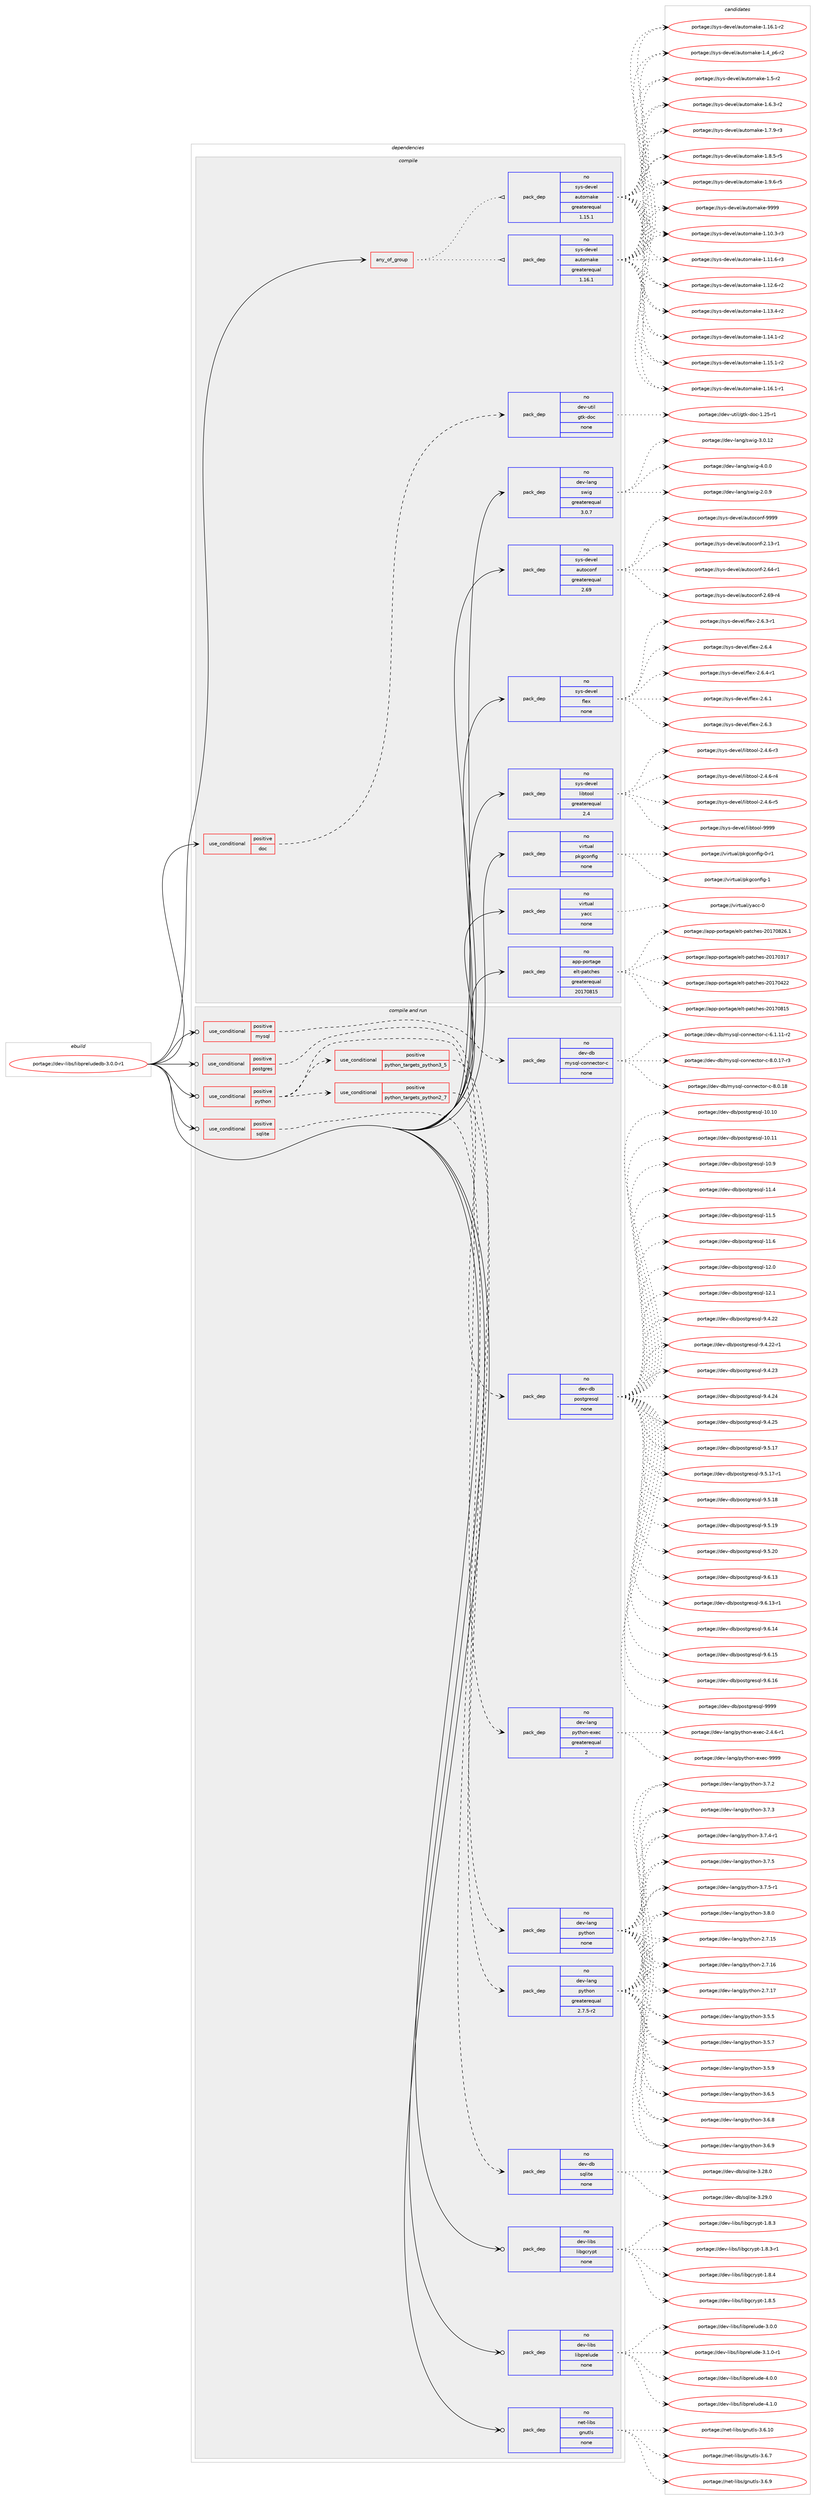 digraph prolog {

# *************
# Graph options
# *************

newrank=true;
concentrate=true;
compound=true;
graph [rankdir=LR,fontname=Helvetica,fontsize=10,ranksep=1.5];#, ranksep=2.5, nodesep=0.2];
edge  [arrowhead=vee];
node  [fontname=Helvetica,fontsize=10];

# **********
# The ebuild
# **********

subgraph cluster_leftcol {
color=gray;
rank=same;
label=<<i>ebuild</i>>;
id [label="portage://dev-libs/libpreludedb-3.0.0-r1", color=red, width=4, href="../dev-libs/libpreludedb-3.0.0-r1.svg"];
}

# ****************
# The dependencies
# ****************

subgraph cluster_midcol {
color=gray;
label=<<i>dependencies</i>>;
subgraph cluster_compile {
fillcolor="#eeeeee";
style=filled;
label=<<i>compile</i>>;
subgraph any2983 {
dependency101748 [label=<<TABLE BORDER="0" CELLBORDER="1" CELLSPACING="0" CELLPADDING="4"><TR><TD CELLPADDING="10">any_of_group</TD></TR></TABLE>>, shape=none, color=red];subgraph pack77437 {
dependency101749 [label=<<TABLE BORDER="0" CELLBORDER="1" CELLSPACING="0" CELLPADDING="4" WIDTH="220"><TR><TD ROWSPAN="6" CELLPADDING="30">pack_dep</TD></TR><TR><TD WIDTH="110">no</TD></TR><TR><TD>sys-devel</TD></TR><TR><TD>automake</TD></TR><TR><TD>greaterequal</TD></TR><TR><TD>1.16.1</TD></TR></TABLE>>, shape=none, color=blue];
}
dependency101748:e -> dependency101749:w [weight=20,style="dotted",arrowhead="oinv"];
subgraph pack77438 {
dependency101750 [label=<<TABLE BORDER="0" CELLBORDER="1" CELLSPACING="0" CELLPADDING="4" WIDTH="220"><TR><TD ROWSPAN="6" CELLPADDING="30">pack_dep</TD></TR><TR><TD WIDTH="110">no</TD></TR><TR><TD>sys-devel</TD></TR><TR><TD>automake</TD></TR><TR><TD>greaterequal</TD></TR><TR><TD>1.15.1</TD></TR></TABLE>>, shape=none, color=blue];
}
dependency101748:e -> dependency101750:w [weight=20,style="dotted",arrowhead="oinv"];
}
id:e -> dependency101748:w [weight=20,style="solid",arrowhead="vee"];
subgraph cond21271 {
dependency101751 [label=<<TABLE BORDER="0" CELLBORDER="1" CELLSPACING="0" CELLPADDING="4"><TR><TD ROWSPAN="3" CELLPADDING="10">use_conditional</TD></TR><TR><TD>positive</TD></TR><TR><TD>doc</TD></TR></TABLE>>, shape=none, color=red];
subgraph pack77439 {
dependency101752 [label=<<TABLE BORDER="0" CELLBORDER="1" CELLSPACING="0" CELLPADDING="4" WIDTH="220"><TR><TD ROWSPAN="6" CELLPADDING="30">pack_dep</TD></TR><TR><TD WIDTH="110">no</TD></TR><TR><TD>dev-util</TD></TR><TR><TD>gtk-doc</TD></TR><TR><TD>none</TD></TR><TR><TD></TD></TR></TABLE>>, shape=none, color=blue];
}
dependency101751:e -> dependency101752:w [weight=20,style="dashed",arrowhead="vee"];
}
id:e -> dependency101751:w [weight=20,style="solid",arrowhead="vee"];
subgraph pack77440 {
dependency101753 [label=<<TABLE BORDER="0" CELLBORDER="1" CELLSPACING="0" CELLPADDING="4" WIDTH="220"><TR><TD ROWSPAN="6" CELLPADDING="30">pack_dep</TD></TR><TR><TD WIDTH="110">no</TD></TR><TR><TD>app-portage</TD></TR><TR><TD>elt-patches</TD></TR><TR><TD>greaterequal</TD></TR><TR><TD>20170815</TD></TR></TABLE>>, shape=none, color=blue];
}
id:e -> dependency101753:w [weight=20,style="solid",arrowhead="vee"];
subgraph pack77441 {
dependency101754 [label=<<TABLE BORDER="0" CELLBORDER="1" CELLSPACING="0" CELLPADDING="4" WIDTH="220"><TR><TD ROWSPAN="6" CELLPADDING="30">pack_dep</TD></TR><TR><TD WIDTH="110">no</TD></TR><TR><TD>dev-lang</TD></TR><TR><TD>swig</TD></TR><TR><TD>greaterequal</TD></TR><TR><TD>3.0.7</TD></TR></TABLE>>, shape=none, color=blue];
}
id:e -> dependency101754:w [weight=20,style="solid",arrowhead="vee"];
subgraph pack77442 {
dependency101755 [label=<<TABLE BORDER="0" CELLBORDER="1" CELLSPACING="0" CELLPADDING="4" WIDTH="220"><TR><TD ROWSPAN="6" CELLPADDING="30">pack_dep</TD></TR><TR><TD WIDTH="110">no</TD></TR><TR><TD>sys-devel</TD></TR><TR><TD>autoconf</TD></TR><TR><TD>greaterequal</TD></TR><TR><TD>2.69</TD></TR></TABLE>>, shape=none, color=blue];
}
id:e -> dependency101755:w [weight=20,style="solid",arrowhead="vee"];
subgraph pack77443 {
dependency101756 [label=<<TABLE BORDER="0" CELLBORDER="1" CELLSPACING="0" CELLPADDING="4" WIDTH="220"><TR><TD ROWSPAN="6" CELLPADDING="30">pack_dep</TD></TR><TR><TD WIDTH="110">no</TD></TR><TR><TD>sys-devel</TD></TR><TR><TD>flex</TD></TR><TR><TD>none</TD></TR><TR><TD></TD></TR></TABLE>>, shape=none, color=blue];
}
id:e -> dependency101756:w [weight=20,style="solid",arrowhead="vee"];
subgraph pack77444 {
dependency101757 [label=<<TABLE BORDER="0" CELLBORDER="1" CELLSPACING="0" CELLPADDING="4" WIDTH="220"><TR><TD ROWSPAN="6" CELLPADDING="30">pack_dep</TD></TR><TR><TD WIDTH="110">no</TD></TR><TR><TD>sys-devel</TD></TR><TR><TD>libtool</TD></TR><TR><TD>greaterequal</TD></TR><TR><TD>2.4</TD></TR></TABLE>>, shape=none, color=blue];
}
id:e -> dependency101757:w [weight=20,style="solid",arrowhead="vee"];
subgraph pack77445 {
dependency101758 [label=<<TABLE BORDER="0" CELLBORDER="1" CELLSPACING="0" CELLPADDING="4" WIDTH="220"><TR><TD ROWSPAN="6" CELLPADDING="30">pack_dep</TD></TR><TR><TD WIDTH="110">no</TD></TR><TR><TD>virtual</TD></TR><TR><TD>pkgconfig</TD></TR><TR><TD>none</TD></TR><TR><TD></TD></TR></TABLE>>, shape=none, color=blue];
}
id:e -> dependency101758:w [weight=20,style="solid",arrowhead="vee"];
subgraph pack77446 {
dependency101759 [label=<<TABLE BORDER="0" CELLBORDER="1" CELLSPACING="0" CELLPADDING="4" WIDTH="220"><TR><TD ROWSPAN="6" CELLPADDING="30">pack_dep</TD></TR><TR><TD WIDTH="110">no</TD></TR><TR><TD>virtual</TD></TR><TR><TD>yacc</TD></TR><TR><TD>none</TD></TR><TR><TD></TD></TR></TABLE>>, shape=none, color=blue];
}
id:e -> dependency101759:w [weight=20,style="solid",arrowhead="vee"];
}
subgraph cluster_compileandrun {
fillcolor="#eeeeee";
style=filled;
label=<<i>compile and run</i>>;
subgraph cond21272 {
dependency101760 [label=<<TABLE BORDER="0" CELLBORDER="1" CELLSPACING="0" CELLPADDING="4"><TR><TD ROWSPAN="3" CELLPADDING="10">use_conditional</TD></TR><TR><TD>positive</TD></TR><TR><TD>mysql</TD></TR></TABLE>>, shape=none, color=red];
subgraph pack77447 {
dependency101761 [label=<<TABLE BORDER="0" CELLBORDER="1" CELLSPACING="0" CELLPADDING="4" WIDTH="220"><TR><TD ROWSPAN="6" CELLPADDING="30">pack_dep</TD></TR><TR><TD WIDTH="110">no</TD></TR><TR><TD>dev-db</TD></TR><TR><TD>mysql-connector-c</TD></TR><TR><TD>none</TD></TR><TR><TD></TD></TR></TABLE>>, shape=none, color=blue];
}
dependency101760:e -> dependency101761:w [weight=20,style="dashed",arrowhead="vee"];
}
id:e -> dependency101760:w [weight=20,style="solid",arrowhead="odotvee"];
subgraph cond21273 {
dependency101762 [label=<<TABLE BORDER="0" CELLBORDER="1" CELLSPACING="0" CELLPADDING="4"><TR><TD ROWSPAN="3" CELLPADDING="10">use_conditional</TD></TR><TR><TD>positive</TD></TR><TR><TD>postgres</TD></TR></TABLE>>, shape=none, color=red];
subgraph pack77448 {
dependency101763 [label=<<TABLE BORDER="0" CELLBORDER="1" CELLSPACING="0" CELLPADDING="4" WIDTH="220"><TR><TD ROWSPAN="6" CELLPADDING="30">pack_dep</TD></TR><TR><TD WIDTH="110">no</TD></TR><TR><TD>dev-db</TD></TR><TR><TD>postgresql</TD></TR><TR><TD>none</TD></TR><TR><TD></TD></TR></TABLE>>, shape=none, color=blue];
}
dependency101762:e -> dependency101763:w [weight=20,style="dashed",arrowhead="vee"];
}
id:e -> dependency101762:w [weight=20,style="solid",arrowhead="odotvee"];
subgraph cond21274 {
dependency101764 [label=<<TABLE BORDER="0" CELLBORDER="1" CELLSPACING="0" CELLPADDING="4"><TR><TD ROWSPAN="3" CELLPADDING="10">use_conditional</TD></TR><TR><TD>positive</TD></TR><TR><TD>python</TD></TR></TABLE>>, shape=none, color=red];
subgraph cond21275 {
dependency101765 [label=<<TABLE BORDER="0" CELLBORDER="1" CELLSPACING="0" CELLPADDING="4"><TR><TD ROWSPAN="3" CELLPADDING="10">use_conditional</TD></TR><TR><TD>positive</TD></TR><TR><TD>python_targets_python2_7</TD></TR></TABLE>>, shape=none, color=red];
subgraph pack77449 {
dependency101766 [label=<<TABLE BORDER="0" CELLBORDER="1" CELLSPACING="0" CELLPADDING="4" WIDTH="220"><TR><TD ROWSPAN="6" CELLPADDING="30">pack_dep</TD></TR><TR><TD WIDTH="110">no</TD></TR><TR><TD>dev-lang</TD></TR><TR><TD>python</TD></TR><TR><TD>greaterequal</TD></TR><TR><TD>2.7.5-r2</TD></TR></TABLE>>, shape=none, color=blue];
}
dependency101765:e -> dependency101766:w [weight=20,style="dashed",arrowhead="vee"];
}
dependency101764:e -> dependency101765:w [weight=20,style="dashed",arrowhead="vee"];
subgraph cond21276 {
dependency101767 [label=<<TABLE BORDER="0" CELLBORDER="1" CELLSPACING="0" CELLPADDING="4"><TR><TD ROWSPAN="3" CELLPADDING="10">use_conditional</TD></TR><TR><TD>positive</TD></TR><TR><TD>python_targets_python3_5</TD></TR></TABLE>>, shape=none, color=red];
subgraph pack77450 {
dependency101768 [label=<<TABLE BORDER="0" CELLBORDER="1" CELLSPACING="0" CELLPADDING="4" WIDTH="220"><TR><TD ROWSPAN="6" CELLPADDING="30">pack_dep</TD></TR><TR><TD WIDTH="110">no</TD></TR><TR><TD>dev-lang</TD></TR><TR><TD>python</TD></TR><TR><TD>none</TD></TR><TR><TD></TD></TR></TABLE>>, shape=none, color=blue];
}
dependency101767:e -> dependency101768:w [weight=20,style="dashed",arrowhead="vee"];
}
dependency101764:e -> dependency101767:w [weight=20,style="dashed",arrowhead="vee"];
subgraph pack77451 {
dependency101769 [label=<<TABLE BORDER="0" CELLBORDER="1" CELLSPACING="0" CELLPADDING="4" WIDTH="220"><TR><TD ROWSPAN="6" CELLPADDING="30">pack_dep</TD></TR><TR><TD WIDTH="110">no</TD></TR><TR><TD>dev-lang</TD></TR><TR><TD>python-exec</TD></TR><TR><TD>greaterequal</TD></TR><TR><TD>2</TD></TR></TABLE>>, shape=none, color=blue];
}
dependency101764:e -> dependency101769:w [weight=20,style="dashed",arrowhead="vee"];
}
id:e -> dependency101764:w [weight=20,style="solid",arrowhead="odotvee"];
subgraph cond21277 {
dependency101770 [label=<<TABLE BORDER="0" CELLBORDER="1" CELLSPACING="0" CELLPADDING="4"><TR><TD ROWSPAN="3" CELLPADDING="10">use_conditional</TD></TR><TR><TD>positive</TD></TR><TR><TD>sqlite</TD></TR></TABLE>>, shape=none, color=red];
subgraph pack77452 {
dependency101771 [label=<<TABLE BORDER="0" CELLBORDER="1" CELLSPACING="0" CELLPADDING="4" WIDTH="220"><TR><TD ROWSPAN="6" CELLPADDING="30">pack_dep</TD></TR><TR><TD WIDTH="110">no</TD></TR><TR><TD>dev-db</TD></TR><TR><TD>sqlite</TD></TR><TR><TD>none</TD></TR><TR><TD></TD></TR></TABLE>>, shape=none, color=blue];
}
dependency101770:e -> dependency101771:w [weight=20,style="dashed",arrowhead="vee"];
}
id:e -> dependency101770:w [weight=20,style="solid",arrowhead="odotvee"];
subgraph pack77453 {
dependency101772 [label=<<TABLE BORDER="0" CELLBORDER="1" CELLSPACING="0" CELLPADDING="4" WIDTH="220"><TR><TD ROWSPAN="6" CELLPADDING="30">pack_dep</TD></TR><TR><TD WIDTH="110">no</TD></TR><TR><TD>dev-libs</TD></TR><TR><TD>libgcrypt</TD></TR><TR><TD>none</TD></TR><TR><TD></TD></TR></TABLE>>, shape=none, color=blue];
}
id:e -> dependency101772:w [weight=20,style="solid",arrowhead="odotvee"];
subgraph pack77454 {
dependency101773 [label=<<TABLE BORDER="0" CELLBORDER="1" CELLSPACING="0" CELLPADDING="4" WIDTH="220"><TR><TD ROWSPAN="6" CELLPADDING="30">pack_dep</TD></TR><TR><TD WIDTH="110">no</TD></TR><TR><TD>dev-libs</TD></TR><TR><TD>libprelude</TD></TR><TR><TD>none</TD></TR><TR><TD></TD></TR></TABLE>>, shape=none, color=blue];
}
id:e -> dependency101773:w [weight=20,style="solid",arrowhead="odotvee"];
subgraph pack77455 {
dependency101774 [label=<<TABLE BORDER="0" CELLBORDER="1" CELLSPACING="0" CELLPADDING="4" WIDTH="220"><TR><TD ROWSPAN="6" CELLPADDING="30">pack_dep</TD></TR><TR><TD WIDTH="110">no</TD></TR><TR><TD>net-libs</TD></TR><TR><TD>gnutls</TD></TR><TR><TD>none</TD></TR><TR><TD></TD></TR></TABLE>>, shape=none, color=blue];
}
id:e -> dependency101774:w [weight=20,style="solid",arrowhead="odotvee"];
}
subgraph cluster_run {
fillcolor="#eeeeee";
style=filled;
label=<<i>run</i>>;
}
}

# **************
# The candidates
# **************

subgraph cluster_choices {
rank=same;
color=gray;
label=<<i>candidates</i>>;

subgraph choice77437 {
color=black;
nodesep=1;
choiceportage11512111545100101118101108479711711611110997107101454946494846514511451 [label="portage://sys-devel/automake-1.10.3-r3", color=red, width=4,href="../sys-devel/automake-1.10.3-r3.svg"];
choiceportage11512111545100101118101108479711711611110997107101454946494946544511451 [label="portage://sys-devel/automake-1.11.6-r3", color=red, width=4,href="../sys-devel/automake-1.11.6-r3.svg"];
choiceportage11512111545100101118101108479711711611110997107101454946495046544511450 [label="portage://sys-devel/automake-1.12.6-r2", color=red, width=4,href="../sys-devel/automake-1.12.6-r2.svg"];
choiceportage11512111545100101118101108479711711611110997107101454946495146524511450 [label="portage://sys-devel/automake-1.13.4-r2", color=red, width=4,href="../sys-devel/automake-1.13.4-r2.svg"];
choiceportage11512111545100101118101108479711711611110997107101454946495246494511450 [label="portage://sys-devel/automake-1.14.1-r2", color=red, width=4,href="../sys-devel/automake-1.14.1-r2.svg"];
choiceportage11512111545100101118101108479711711611110997107101454946495346494511450 [label="portage://sys-devel/automake-1.15.1-r2", color=red, width=4,href="../sys-devel/automake-1.15.1-r2.svg"];
choiceportage11512111545100101118101108479711711611110997107101454946495446494511449 [label="portage://sys-devel/automake-1.16.1-r1", color=red, width=4,href="../sys-devel/automake-1.16.1-r1.svg"];
choiceportage11512111545100101118101108479711711611110997107101454946495446494511450 [label="portage://sys-devel/automake-1.16.1-r2", color=red, width=4,href="../sys-devel/automake-1.16.1-r2.svg"];
choiceportage115121115451001011181011084797117116111109971071014549465295112544511450 [label="portage://sys-devel/automake-1.4_p6-r2", color=red, width=4,href="../sys-devel/automake-1.4_p6-r2.svg"];
choiceportage11512111545100101118101108479711711611110997107101454946534511450 [label="portage://sys-devel/automake-1.5-r2", color=red, width=4,href="../sys-devel/automake-1.5-r2.svg"];
choiceportage115121115451001011181011084797117116111109971071014549465446514511450 [label="portage://sys-devel/automake-1.6.3-r2", color=red, width=4,href="../sys-devel/automake-1.6.3-r2.svg"];
choiceportage115121115451001011181011084797117116111109971071014549465546574511451 [label="portage://sys-devel/automake-1.7.9-r3", color=red, width=4,href="../sys-devel/automake-1.7.9-r3.svg"];
choiceportage115121115451001011181011084797117116111109971071014549465646534511453 [label="portage://sys-devel/automake-1.8.5-r5", color=red, width=4,href="../sys-devel/automake-1.8.5-r5.svg"];
choiceportage115121115451001011181011084797117116111109971071014549465746544511453 [label="portage://sys-devel/automake-1.9.6-r5", color=red, width=4,href="../sys-devel/automake-1.9.6-r5.svg"];
choiceportage115121115451001011181011084797117116111109971071014557575757 [label="portage://sys-devel/automake-9999", color=red, width=4,href="../sys-devel/automake-9999.svg"];
dependency101749:e -> choiceportage11512111545100101118101108479711711611110997107101454946494846514511451:w [style=dotted,weight="100"];
dependency101749:e -> choiceportage11512111545100101118101108479711711611110997107101454946494946544511451:w [style=dotted,weight="100"];
dependency101749:e -> choiceportage11512111545100101118101108479711711611110997107101454946495046544511450:w [style=dotted,weight="100"];
dependency101749:e -> choiceportage11512111545100101118101108479711711611110997107101454946495146524511450:w [style=dotted,weight="100"];
dependency101749:e -> choiceportage11512111545100101118101108479711711611110997107101454946495246494511450:w [style=dotted,weight="100"];
dependency101749:e -> choiceportage11512111545100101118101108479711711611110997107101454946495346494511450:w [style=dotted,weight="100"];
dependency101749:e -> choiceportage11512111545100101118101108479711711611110997107101454946495446494511449:w [style=dotted,weight="100"];
dependency101749:e -> choiceportage11512111545100101118101108479711711611110997107101454946495446494511450:w [style=dotted,weight="100"];
dependency101749:e -> choiceportage115121115451001011181011084797117116111109971071014549465295112544511450:w [style=dotted,weight="100"];
dependency101749:e -> choiceportage11512111545100101118101108479711711611110997107101454946534511450:w [style=dotted,weight="100"];
dependency101749:e -> choiceportage115121115451001011181011084797117116111109971071014549465446514511450:w [style=dotted,weight="100"];
dependency101749:e -> choiceportage115121115451001011181011084797117116111109971071014549465546574511451:w [style=dotted,weight="100"];
dependency101749:e -> choiceportage115121115451001011181011084797117116111109971071014549465646534511453:w [style=dotted,weight="100"];
dependency101749:e -> choiceportage115121115451001011181011084797117116111109971071014549465746544511453:w [style=dotted,weight="100"];
dependency101749:e -> choiceportage115121115451001011181011084797117116111109971071014557575757:w [style=dotted,weight="100"];
}
subgraph choice77438 {
color=black;
nodesep=1;
choiceportage11512111545100101118101108479711711611110997107101454946494846514511451 [label="portage://sys-devel/automake-1.10.3-r3", color=red, width=4,href="../sys-devel/automake-1.10.3-r3.svg"];
choiceportage11512111545100101118101108479711711611110997107101454946494946544511451 [label="portage://sys-devel/automake-1.11.6-r3", color=red, width=4,href="../sys-devel/automake-1.11.6-r3.svg"];
choiceportage11512111545100101118101108479711711611110997107101454946495046544511450 [label="portage://sys-devel/automake-1.12.6-r2", color=red, width=4,href="../sys-devel/automake-1.12.6-r2.svg"];
choiceportage11512111545100101118101108479711711611110997107101454946495146524511450 [label="portage://sys-devel/automake-1.13.4-r2", color=red, width=4,href="../sys-devel/automake-1.13.4-r2.svg"];
choiceportage11512111545100101118101108479711711611110997107101454946495246494511450 [label="portage://sys-devel/automake-1.14.1-r2", color=red, width=4,href="../sys-devel/automake-1.14.1-r2.svg"];
choiceportage11512111545100101118101108479711711611110997107101454946495346494511450 [label="portage://sys-devel/automake-1.15.1-r2", color=red, width=4,href="../sys-devel/automake-1.15.1-r2.svg"];
choiceportage11512111545100101118101108479711711611110997107101454946495446494511449 [label="portage://sys-devel/automake-1.16.1-r1", color=red, width=4,href="../sys-devel/automake-1.16.1-r1.svg"];
choiceportage11512111545100101118101108479711711611110997107101454946495446494511450 [label="portage://sys-devel/automake-1.16.1-r2", color=red, width=4,href="../sys-devel/automake-1.16.1-r2.svg"];
choiceportage115121115451001011181011084797117116111109971071014549465295112544511450 [label="portage://sys-devel/automake-1.4_p6-r2", color=red, width=4,href="../sys-devel/automake-1.4_p6-r2.svg"];
choiceportage11512111545100101118101108479711711611110997107101454946534511450 [label="portage://sys-devel/automake-1.5-r2", color=red, width=4,href="../sys-devel/automake-1.5-r2.svg"];
choiceportage115121115451001011181011084797117116111109971071014549465446514511450 [label="portage://sys-devel/automake-1.6.3-r2", color=red, width=4,href="../sys-devel/automake-1.6.3-r2.svg"];
choiceportage115121115451001011181011084797117116111109971071014549465546574511451 [label="portage://sys-devel/automake-1.7.9-r3", color=red, width=4,href="../sys-devel/automake-1.7.9-r3.svg"];
choiceportage115121115451001011181011084797117116111109971071014549465646534511453 [label="portage://sys-devel/automake-1.8.5-r5", color=red, width=4,href="../sys-devel/automake-1.8.5-r5.svg"];
choiceportage115121115451001011181011084797117116111109971071014549465746544511453 [label="portage://sys-devel/automake-1.9.6-r5", color=red, width=4,href="../sys-devel/automake-1.9.6-r5.svg"];
choiceportage115121115451001011181011084797117116111109971071014557575757 [label="portage://sys-devel/automake-9999", color=red, width=4,href="../sys-devel/automake-9999.svg"];
dependency101750:e -> choiceportage11512111545100101118101108479711711611110997107101454946494846514511451:w [style=dotted,weight="100"];
dependency101750:e -> choiceportage11512111545100101118101108479711711611110997107101454946494946544511451:w [style=dotted,weight="100"];
dependency101750:e -> choiceportage11512111545100101118101108479711711611110997107101454946495046544511450:w [style=dotted,weight="100"];
dependency101750:e -> choiceportage11512111545100101118101108479711711611110997107101454946495146524511450:w [style=dotted,weight="100"];
dependency101750:e -> choiceportage11512111545100101118101108479711711611110997107101454946495246494511450:w [style=dotted,weight="100"];
dependency101750:e -> choiceportage11512111545100101118101108479711711611110997107101454946495346494511450:w [style=dotted,weight="100"];
dependency101750:e -> choiceportage11512111545100101118101108479711711611110997107101454946495446494511449:w [style=dotted,weight="100"];
dependency101750:e -> choiceportage11512111545100101118101108479711711611110997107101454946495446494511450:w [style=dotted,weight="100"];
dependency101750:e -> choiceportage115121115451001011181011084797117116111109971071014549465295112544511450:w [style=dotted,weight="100"];
dependency101750:e -> choiceportage11512111545100101118101108479711711611110997107101454946534511450:w [style=dotted,weight="100"];
dependency101750:e -> choiceportage115121115451001011181011084797117116111109971071014549465446514511450:w [style=dotted,weight="100"];
dependency101750:e -> choiceportage115121115451001011181011084797117116111109971071014549465546574511451:w [style=dotted,weight="100"];
dependency101750:e -> choiceportage115121115451001011181011084797117116111109971071014549465646534511453:w [style=dotted,weight="100"];
dependency101750:e -> choiceportage115121115451001011181011084797117116111109971071014549465746544511453:w [style=dotted,weight="100"];
dependency101750:e -> choiceportage115121115451001011181011084797117116111109971071014557575757:w [style=dotted,weight="100"];
}
subgraph choice77439 {
color=black;
nodesep=1;
choiceportage1001011184511711610510847103116107451001119945494650534511449 [label="portage://dev-util/gtk-doc-1.25-r1", color=red, width=4,href="../dev-util/gtk-doc-1.25-r1.svg"];
dependency101752:e -> choiceportage1001011184511711610510847103116107451001119945494650534511449:w [style=dotted,weight="100"];
}
subgraph choice77440 {
color=black;
nodesep=1;
choiceportage97112112451121111141169710310147101108116451129711699104101115455048495548514955 [label="portage://app-portage/elt-patches-20170317", color=red, width=4,href="../app-portage/elt-patches-20170317.svg"];
choiceportage97112112451121111141169710310147101108116451129711699104101115455048495548525050 [label="portage://app-portage/elt-patches-20170422", color=red, width=4,href="../app-portage/elt-patches-20170422.svg"];
choiceportage97112112451121111141169710310147101108116451129711699104101115455048495548564953 [label="portage://app-portage/elt-patches-20170815", color=red, width=4,href="../app-portage/elt-patches-20170815.svg"];
choiceportage971121124511211111411697103101471011081164511297116991041011154550484955485650544649 [label="portage://app-portage/elt-patches-20170826.1", color=red, width=4,href="../app-portage/elt-patches-20170826.1.svg"];
dependency101753:e -> choiceportage97112112451121111141169710310147101108116451129711699104101115455048495548514955:w [style=dotted,weight="100"];
dependency101753:e -> choiceportage97112112451121111141169710310147101108116451129711699104101115455048495548525050:w [style=dotted,weight="100"];
dependency101753:e -> choiceportage97112112451121111141169710310147101108116451129711699104101115455048495548564953:w [style=dotted,weight="100"];
dependency101753:e -> choiceportage971121124511211111411697103101471011081164511297116991041011154550484955485650544649:w [style=dotted,weight="100"];
}
subgraph choice77441 {
color=black;
nodesep=1;
choiceportage100101118451089711010347115119105103455046484657 [label="portage://dev-lang/swig-2.0.9", color=red, width=4,href="../dev-lang/swig-2.0.9.svg"];
choiceportage10010111845108971101034711511910510345514648464950 [label="portage://dev-lang/swig-3.0.12", color=red, width=4,href="../dev-lang/swig-3.0.12.svg"];
choiceportage100101118451089711010347115119105103455246484648 [label="portage://dev-lang/swig-4.0.0", color=red, width=4,href="../dev-lang/swig-4.0.0.svg"];
dependency101754:e -> choiceportage100101118451089711010347115119105103455046484657:w [style=dotted,weight="100"];
dependency101754:e -> choiceportage10010111845108971101034711511910510345514648464950:w [style=dotted,weight="100"];
dependency101754:e -> choiceportage100101118451089711010347115119105103455246484648:w [style=dotted,weight="100"];
}
subgraph choice77442 {
color=black;
nodesep=1;
choiceportage1151211154510010111810110847971171161119911111010245504649514511449 [label="portage://sys-devel/autoconf-2.13-r1", color=red, width=4,href="../sys-devel/autoconf-2.13-r1.svg"];
choiceportage1151211154510010111810110847971171161119911111010245504654524511449 [label="portage://sys-devel/autoconf-2.64-r1", color=red, width=4,href="../sys-devel/autoconf-2.64-r1.svg"];
choiceportage1151211154510010111810110847971171161119911111010245504654574511452 [label="portage://sys-devel/autoconf-2.69-r4", color=red, width=4,href="../sys-devel/autoconf-2.69-r4.svg"];
choiceportage115121115451001011181011084797117116111991111101024557575757 [label="portage://sys-devel/autoconf-9999", color=red, width=4,href="../sys-devel/autoconf-9999.svg"];
dependency101755:e -> choiceportage1151211154510010111810110847971171161119911111010245504649514511449:w [style=dotted,weight="100"];
dependency101755:e -> choiceportage1151211154510010111810110847971171161119911111010245504654524511449:w [style=dotted,weight="100"];
dependency101755:e -> choiceportage1151211154510010111810110847971171161119911111010245504654574511452:w [style=dotted,weight="100"];
dependency101755:e -> choiceportage115121115451001011181011084797117116111991111101024557575757:w [style=dotted,weight="100"];
}
subgraph choice77443 {
color=black;
nodesep=1;
choiceportage1151211154510010111810110847102108101120455046544649 [label="portage://sys-devel/flex-2.6.1", color=red, width=4,href="../sys-devel/flex-2.6.1.svg"];
choiceportage1151211154510010111810110847102108101120455046544651 [label="portage://sys-devel/flex-2.6.3", color=red, width=4,href="../sys-devel/flex-2.6.3.svg"];
choiceportage11512111545100101118101108471021081011204550465446514511449 [label="portage://sys-devel/flex-2.6.3-r1", color=red, width=4,href="../sys-devel/flex-2.6.3-r1.svg"];
choiceportage1151211154510010111810110847102108101120455046544652 [label="portage://sys-devel/flex-2.6.4", color=red, width=4,href="../sys-devel/flex-2.6.4.svg"];
choiceportage11512111545100101118101108471021081011204550465446524511449 [label="portage://sys-devel/flex-2.6.4-r1", color=red, width=4,href="../sys-devel/flex-2.6.4-r1.svg"];
dependency101756:e -> choiceportage1151211154510010111810110847102108101120455046544649:w [style=dotted,weight="100"];
dependency101756:e -> choiceportage1151211154510010111810110847102108101120455046544651:w [style=dotted,weight="100"];
dependency101756:e -> choiceportage11512111545100101118101108471021081011204550465446514511449:w [style=dotted,weight="100"];
dependency101756:e -> choiceportage1151211154510010111810110847102108101120455046544652:w [style=dotted,weight="100"];
dependency101756:e -> choiceportage11512111545100101118101108471021081011204550465446524511449:w [style=dotted,weight="100"];
}
subgraph choice77444 {
color=black;
nodesep=1;
choiceportage1151211154510010111810110847108105981161111111084550465246544511451 [label="portage://sys-devel/libtool-2.4.6-r3", color=red, width=4,href="../sys-devel/libtool-2.4.6-r3.svg"];
choiceportage1151211154510010111810110847108105981161111111084550465246544511452 [label="portage://sys-devel/libtool-2.4.6-r4", color=red, width=4,href="../sys-devel/libtool-2.4.6-r4.svg"];
choiceportage1151211154510010111810110847108105981161111111084550465246544511453 [label="portage://sys-devel/libtool-2.4.6-r5", color=red, width=4,href="../sys-devel/libtool-2.4.6-r5.svg"];
choiceportage1151211154510010111810110847108105981161111111084557575757 [label="portage://sys-devel/libtool-9999", color=red, width=4,href="../sys-devel/libtool-9999.svg"];
dependency101757:e -> choiceportage1151211154510010111810110847108105981161111111084550465246544511451:w [style=dotted,weight="100"];
dependency101757:e -> choiceportage1151211154510010111810110847108105981161111111084550465246544511452:w [style=dotted,weight="100"];
dependency101757:e -> choiceportage1151211154510010111810110847108105981161111111084550465246544511453:w [style=dotted,weight="100"];
dependency101757:e -> choiceportage1151211154510010111810110847108105981161111111084557575757:w [style=dotted,weight="100"];
}
subgraph choice77445 {
color=black;
nodesep=1;
choiceportage11810511411611797108471121071039911111010210510345484511449 [label="portage://virtual/pkgconfig-0-r1", color=red, width=4,href="../virtual/pkgconfig-0-r1.svg"];
choiceportage1181051141161179710847112107103991111101021051034549 [label="portage://virtual/pkgconfig-1", color=red, width=4,href="../virtual/pkgconfig-1.svg"];
dependency101758:e -> choiceportage11810511411611797108471121071039911111010210510345484511449:w [style=dotted,weight="100"];
dependency101758:e -> choiceportage1181051141161179710847112107103991111101021051034549:w [style=dotted,weight="100"];
}
subgraph choice77446 {
color=black;
nodesep=1;
choiceportage11810511411611797108471219799994548 [label="portage://virtual/yacc-0", color=red, width=4,href="../virtual/yacc-0.svg"];
dependency101759:e -> choiceportage11810511411611797108471219799994548:w [style=dotted,weight="100"];
}
subgraph choice77447 {
color=black;
nodesep=1;
choiceportage1001011184510098471091211151131084599111110110101991161111144599455446494649494511450 [label="portage://dev-db/mysql-connector-c-6.1.11-r2", color=red, width=4,href="../dev-db/mysql-connector-c-6.1.11-r2.svg"];
choiceportage1001011184510098471091211151131084599111110110101991161111144599455646484649554511451 [label="portage://dev-db/mysql-connector-c-8.0.17-r3", color=red, width=4,href="../dev-db/mysql-connector-c-8.0.17-r3.svg"];
choiceportage100101118451009847109121115113108459911111011010199116111114459945564648464956 [label="portage://dev-db/mysql-connector-c-8.0.18", color=red, width=4,href="../dev-db/mysql-connector-c-8.0.18.svg"];
dependency101761:e -> choiceportage1001011184510098471091211151131084599111110110101991161111144599455446494649494511450:w [style=dotted,weight="100"];
dependency101761:e -> choiceportage1001011184510098471091211151131084599111110110101991161111144599455646484649554511451:w [style=dotted,weight="100"];
dependency101761:e -> choiceportage100101118451009847109121115113108459911111011010199116111114459945564648464956:w [style=dotted,weight="100"];
}
subgraph choice77448 {
color=black;
nodesep=1;
choiceportage100101118451009847112111115116103114101115113108454948464948 [label="portage://dev-db/postgresql-10.10", color=red, width=4,href="../dev-db/postgresql-10.10.svg"];
choiceportage100101118451009847112111115116103114101115113108454948464949 [label="portage://dev-db/postgresql-10.11", color=red, width=4,href="../dev-db/postgresql-10.11.svg"];
choiceportage1001011184510098471121111151161031141011151131084549484657 [label="portage://dev-db/postgresql-10.9", color=red, width=4,href="../dev-db/postgresql-10.9.svg"];
choiceportage1001011184510098471121111151161031141011151131084549494652 [label="portage://dev-db/postgresql-11.4", color=red, width=4,href="../dev-db/postgresql-11.4.svg"];
choiceportage1001011184510098471121111151161031141011151131084549494653 [label="portage://dev-db/postgresql-11.5", color=red, width=4,href="../dev-db/postgresql-11.5.svg"];
choiceportage1001011184510098471121111151161031141011151131084549494654 [label="portage://dev-db/postgresql-11.6", color=red, width=4,href="../dev-db/postgresql-11.6.svg"];
choiceportage1001011184510098471121111151161031141011151131084549504648 [label="portage://dev-db/postgresql-12.0", color=red, width=4,href="../dev-db/postgresql-12.0.svg"];
choiceportage1001011184510098471121111151161031141011151131084549504649 [label="portage://dev-db/postgresql-12.1", color=red, width=4,href="../dev-db/postgresql-12.1.svg"];
choiceportage10010111845100984711211111511610311410111511310845574652465050 [label="portage://dev-db/postgresql-9.4.22", color=red, width=4,href="../dev-db/postgresql-9.4.22.svg"];
choiceportage100101118451009847112111115116103114101115113108455746524650504511449 [label="portage://dev-db/postgresql-9.4.22-r1", color=red, width=4,href="../dev-db/postgresql-9.4.22-r1.svg"];
choiceportage10010111845100984711211111511610311410111511310845574652465051 [label="portage://dev-db/postgresql-9.4.23", color=red, width=4,href="../dev-db/postgresql-9.4.23.svg"];
choiceportage10010111845100984711211111511610311410111511310845574652465052 [label="portage://dev-db/postgresql-9.4.24", color=red, width=4,href="../dev-db/postgresql-9.4.24.svg"];
choiceportage10010111845100984711211111511610311410111511310845574652465053 [label="portage://dev-db/postgresql-9.4.25", color=red, width=4,href="../dev-db/postgresql-9.4.25.svg"];
choiceportage10010111845100984711211111511610311410111511310845574653464955 [label="portage://dev-db/postgresql-9.5.17", color=red, width=4,href="../dev-db/postgresql-9.5.17.svg"];
choiceportage100101118451009847112111115116103114101115113108455746534649554511449 [label="portage://dev-db/postgresql-9.5.17-r1", color=red, width=4,href="../dev-db/postgresql-9.5.17-r1.svg"];
choiceportage10010111845100984711211111511610311410111511310845574653464956 [label="portage://dev-db/postgresql-9.5.18", color=red, width=4,href="../dev-db/postgresql-9.5.18.svg"];
choiceportage10010111845100984711211111511610311410111511310845574653464957 [label="portage://dev-db/postgresql-9.5.19", color=red, width=4,href="../dev-db/postgresql-9.5.19.svg"];
choiceportage10010111845100984711211111511610311410111511310845574653465048 [label="portage://dev-db/postgresql-9.5.20", color=red, width=4,href="../dev-db/postgresql-9.5.20.svg"];
choiceportage10010111845100984711211111511610311410111511310845574654464951 [label="portage://dev-db/postgresql-9.6.13", color=red, width=4,href="../dev-db/postgresql-9.6.13.svg"];
choiceportage100101118451009847112111115116103114101115113108455746544649514511449 [label="portage://dev-db/postgresql-9.6.13-r1", color=red, width=4,href="../dev-db/postgresql-9.6.13-r1.svg"];
choiceportage10010111845100984711211111511610311410111511310845574654464952 [label="portage://dev-db/postgresql-9.6.14", color=red, width=4,href="../dev-db/postgresql-9.6.14.svg"];
choiceportage10010111845100984711211111511610311410111511310845574654464953 [label="portage://dev-db/postgresql-9.6.15", color=red, width=4,href="../dev-db/postgresql-9.6.15.svg"];
choiceportage10010111845100984711211111511610311410111511310845574654464954 [label="portage://dev-db/postgresql-9.6.16", color=red, width=4,href="../dev-db/postgresql-9.6.16.svg"];
choiceportage1001011184510098471121111151161031141011151131084557575757 [label="portage://dev-db/postgresql-9999", color=red, width=4,href="../dev-db/postgresql-9999.svg"];
dependency101763:e -> choiceportage100101118451009847112111115116103114101115113108454948464948:w [style=dotted,weight="100"];
dependency101763:e -> choiceportage100101118451009847112111115116103114101115113108454948464949:w [style=dotted,weight="100"];
dependency101763:e -> choiceportage1001011184510098471121111151161031141011151131084549484657:w [style=dotted,weight="100"];
dependency101763:e -> choiceportage1001011184510098471121111151161031141011151131084549494652:w [style=dotted,weight="100"];
dependency101763:e -> choiceportage1001011184510098471121111151161031141011151131084549494653:w [style=dotted,weight="100"];
dependency101763:e -> choiceportage1001011184510098471121111151161031141011151131084549494654:w [style=dotted,weight="100"];
dependency101763:e -> choiceportage1001011184510098471121111151161031141011151131084549504648:w [style=dotted,weight="100"];
dependency101763:e -> choiceportage1001011184510098471121111151161031141011151131084549504649:w [style=dotted,weight="100"];
dependency101763:e -> choiceportage10010111845100984711211111511610311410111511310845574652465050:w [style=dotted,weight="100"];
dependency101763:e -> choiceportage100101118451009847112111115116103114101115113108455746524650504511449:w [style=dotted,weight="100"];
dependency101763:e -> choiceportage10010111845100984711211111511610311410111511310845574652465051:w [style=dotted,weight="100"];
dependency101763:e -> choiceportage10010111845100984711211111511610311410111511310845574652465052:w [style=dotted,weight="100"];
dependency101763:e -> choiceportage10010111845100984711211111511610311410111511310845574652465053:w [style=dotted,weight="100"];
dependency101763:e -> choiceportage10010111845100984711211111511610311410111511310845574653464955:w [style=dotted,weight="100"];
dependency101763:e -> choiceportage100101118451009847112111115116103114101115113108455746534649554511449:w [style=dotted,weight="100"];
dependency101763:e -> choiceportage10010111845100984711211111511610311410111511310845574653464956:w [style=dotted,weight="100"];
dependency101763:e -> choiceportage10010111845100984711211111511610311410111511310845574653464957:w [style=dotted,weight="100"];
dependency101763:e -> choiceportage10010111845100984711211111511610311410111511310845574653465048:w [style=dotted,weight="100"];
dependency101763:e -> choiceportage10010111845100984711211111511610311410111511310845574654464951:w [style=dotted,weight="100"];
dependency101763:e -> choiceportage100101118451009847112111115116103114101115113108455746544649514511449:w [style=dotted,weight="100"];
dependency101763:e -> choiceportage10010111845100984711211111511610311410111511310845574654464952:w [style=dotted,weight="100"];
dependency101763:e -> choiceportage10010111845100984711211111511610311410111511310845574654464953:w [style=dotted,weight="100"];
dependency101763:e -> choiceportage10010111845100984711211111511610311410111511310845574654464954:w [style=dotted,weight="100"];
dependency101763:e -> choiceportage1001011184510098471121111151161031141011151131084557575757:w [style=dotted,weight="100"];
}
subgraph choice77449 {
color=black;
nodesep=1;
choiceportage10010111845108971101034711212111610411111045504655464953 [label="portage://dev-lang/python-2.7.15", color=red, width=4,href="../dev-lang/python-2.7.15.svg"];
choiceportage10010111845108971101034711212111610411111045504655464954 [label="portage://dev-lang/python-2.7.16", color=red, width=4,href="../dev-lang/python-2.7.16.svg"];
choiceportage10010111845108971101034711212111610411111045504655464955 [label="portage://dev-lang/python-2.7.17", color=red, width=4,href="../dev-lang/python-2.7.17.svg"];
choiceportage100101118451089711010347112121116104111110455146534653 [label="portage://dev-lang/python-3.5.5", color=red, width=4,href="../dev-lang/python-3.5.5.svg"];
choiceportage100101118451089711010347112121116104111110455146534655 [label="portage://dev-lang/python-3.5.7", color=red, width=4,href="../dev-lang/python-3.5.7.svg"];
choiceportage100101118451089711010347112121116104111110455146534657 [label="portage://dev-lang/python-3.5.9", color=red, width=4,href="../dev-lang/python-3.5.9.svg"];
choiceportage100101118451089711010347112121116104111110455146544653 [label="portage://dev-lang/python-3.6.5", color=red, width=4,href="../dev-lang/python-3.6.5.svg"];
choiceportage100101118451089711010347112121116104111110455146544656 [label="portage://dev-lang/python-3.6.8", color=red, width=4,href="../dev-lang/python-3.6.8.svg"];
choiceportage100101118451089711010347112121116104111110455146544657 [label="portage://dev-lang/python-3.6.9", color=red, width=4,href="../dev-lang/python-3.6.9.svg"];
choiceportage100101118451089711010347112121116104111110455146554650 [label="portage://dev-lang/python-3.7.2", color=red, width=4,href="../dev-lang/python-3.7.2.svg"];
choiceportage100101118451089711010347112121116104111110455146554651 [label="portage://dev-lang/python-3.7.3", color=red, width=4,href="../dev-lang/python-3.7.3.svg"];
choiceportage1001011184510897110103471121211161041111104551465546524511449 [label="portage://dev-lang/python-3.7.4-r1", color=red, width=4,href="../dev-lang/python-3.7.4-r1.svg"];
choiceportage100101118451089711010347112121116104111110455146554653 [label="portage://dev-lang/python-3.7.5", color=red, width=4,href="../dev-lang/python-3.7.5.svg"];
choiceportage1001011184510897110103471121211161041111104551465546534511449 [label="portage://dev-lang/python-3.7.5-r1", color=red, width=4,href="../dev-lang/python-3.7.5-r1.svg"];
choiceportage100101118451089711010347112121116104111110455146564648 [label="portage://dev-lang/python-3.8.0", color=red, width=4,href="../dev-lang/python-3.8.0.svg"];
dependency101766:e -> choiceportage10010111845108971101034711212111610411111045504655464953:w [style=dotted,weight="100"];
dependency101766:e -> choiceportage10010111845108971101034711212111610411111045504655464954:w [style=dotted,weight="100"];
dependency101766:e -> choiceportage10010111845108971101034711212111610411111045504655464955:w [style=dotted,weight="100"];
dependency101766:e -> choiceportage100101118451089711010347112121116104111110455146534653:w [style=dotted,weight="100"];
dependency101766:e -> choiceportage100101118451089711010347112121116104111110455146534655:w [style=dotted,weight="100"];
dependency101766:e -> choiceportage100101118451089711010347112121116104111110455146534657:w [style=dotted,weight="100"];
dependency101766:e -> choiceportage100101118451089711010347112121116104111110455146544653:w [style=dotted,weight="100"];
dependency101766:e -> choiceportage100101118451089711010347112121116104111110455146544656:w [style=dotted,weight="100"];
dependency101766:e -> choiceportage100101118451089711010347112121116104111110455146544657:w [style=dotted,weight="100"];
dependency101766:e -> choiceportage100101118451089711010347112121116104111110455146554650:w [style=dotted,weight="100"];
dependency101766:e -> choiceportage100101118451089711010347112121116104111110455146554651:w [style=dotted,weight="100"];
dependency101766:e -> choiceportage1001011184510897110103471121211161041111104551465546524511449:w [style=dotted,weight="100"];
dependency101766:e -> choiceportage100101118451089711010347112121116104111110455146554653:w [style=dotted,weight="100"];
dependency101766:e -> choiceportage1001011184510897110103471121211161041111104551465546534511449:w [style=dotted,weight="100"];
dependency101766:e -> choiceportage100101118451089711010347112121116104111110455146564648:w [style=dotted,weight="100"];
}
subgraph choice77450 {
color=black;
nodesep=1;
choiceportage10010111845108971101034711212111610411111045504655464953 [label="portage://dev-lang/python-2.7.15", color=red, width=4,href="../dev-lang/python-2.7.15.svg"];
choiceportage10010111845108971101034711212111610411111045504655464954 [label="portage://dev-lang/python-2.7.16", color=red, width=4,href="../dev-lang/python-2.7.16.svg"];
choiceportage10010111845108971101034711212111610411111045504655464955 [label="portage://dev-lang/python-2.7.17", color=red, width=4,href="../dev-lang/python-2.7.17.svg"];
choiceportage100101118451089711010347112121116104111110455146534653 [label="portage://dev-lang/python-3.5.5", color=red, width=4,href="../dev-lang/python-3.5.5.svg"];
choiceportage100101118451089711010347112121116104111110455146534655 [label="portage://dev-lang/python-3.5.7", color=red, width=4,href="../dev-lang/python-3.5.7.svg"];
choiceportage100101118451089711010347112121116104111110455146534657 [label="portage://dev-lang/python-3.5.9", color=red, width=4,href="../dev-lang/python-3.5.9.svg"];
choiceportage100101118451089711010347112121116104111110455146544653 [label="portage://dev-lang/python-3.6.5", color=red, width=4,href="../dev-lang/python-3.6.5.svg"];
choiceportage100101118451089711010347112121116104111110455146544656 [label="portage://dev-lang/python-3.6.8", color=red, width=4,href="../dev-lang/python-3.6.8.svg"];
choiceportage100101118451089711010347112121116104111110455146544657 [label="portage://dev-lang/python-3.6.9", color=red, width=4,href="../dev-lang/python-3.6.9.svg"];
choiceportage100101118451089711010347112121116104111110455146554650 [label="portage://dev-lang/python-3.7.2", color=red, width=4,href="../dev-lang/python-3.7.2.svg"];
choiceportage100101118451089711010347112121116104111110455146554651 [label="portage://dev-lang/python-3.7.3", color=red, width=4,href="../dev-lang/python-3.7.3.svg"];
choiceportage1001011184510897110103471121211161041111104551465546524511449 [label="portage://dev-lang/python-3.7.4-r1", color=red, width=4,href="../dev-lang/python-3.7.4-r1.svg"];
choiceportage100101118451089711010347112121116104111110455146554653 [label="portage://dev-lang/python-3.7.5", color=red, width=4,href="../dev-lang/python-3.7.5.svg"];
choiceportage1001011184510897110103471121211161041111104551465546534511449 [label="portage://dev-lang/python-3.7.5-r1", color=red, width=4,href="../dev-lang/python-3.7.5-r1.svg"];
choiceportage100101118451089711010347112121116104111110455146564648 [label="portage://dev-lang/python-3.8.0", color=red, width=4,href="../dev-lang/python-3.8.0.svg"];
dependency101768:e -> choiceportage10010111845108971101034711212111610411111045504655464953:w [style=dotted,weight="100"];
dependency101768:e -> choiceportage10010111845108971101034711212111610411111045504655464954:w [style=dotted,weight="100"];
dependency101768:e -> choiceportage10010111845108971101034711212111610411111045504655464955:w [style=dotted,weight="100"];
dependency101768:e -> choiceportage100101118451089711010347112121116104111110455146534653:w [style=dotted,weight="100"];
dependency101768:e -> choiceportage100101118451089711010347112121116104111110455146534655:w [style=dotted,weight="100"];
dependency101768:e -> choiceportage100101118451089711010347112121116104111110455146534657:w [style=dotted,weight="100"];
dependency101768:e -> choiceportage100101118451089711010347112121116104111110455146544653:w [style=dotted,weight="100"];
dependency101768:e -> choiceportage100101118451089711010347112121116104111110455146544656:w [style=dotted,weight="100"];
dependency101768:e -> choiceportage100101118451089711010347112121116104111110455146544657:w [style=dotted,weight="100"];
dependency101768:e -> choiceportage100101118451089711010347112121116104111110455146554650:w [style=dotted,weight="100"];
dependency101768:e -> choiceportage100101118451089711010347112121116104111110455146554651:w [style=dotted,weight="100"];
dependency101768:e -> choiceportage1001011184510897110103471121211161041111104551465546524511449:w [style=dotted,weight="100"];
dependency101768:e -> choiceportage100101118451089711010347112121116104111110455146554653:w [style=dotted,weight="100"];
dependency101768:e -> choiceportage1001011184510897110103471121211161041111104551465546534511449:w [style=dotted,weight="100"];
dependency101768:e -> choiceportage100101118451089711010347112121116104111110455146564648:w [style=dotted,weight="100"];
}
subgraph choice77451 {
color=black;
nodesep=1;
choiceportage10010111845108971101034711212111610411111045101120101994550465246544511449 [label="portage://dev-lang/python-exec-2.4.6-r1", color=red, width=4,href="../dev-lang/python-exec-2.4.6-r1.svg"];
choiceportage10010111845108971101034711212111610411111045101120101994557575757 [label="portage://dev-lang/python-exec-9999", color=red, width=4,href="../dev-lang/python-exec-9999.svg"];
dependency101769:e -> choiceportage10010111845108971101034711212111610411111045101120101994550465246544511449:w [style=dotted,weight="100"];
dependency101769:e -> choiceportage10010111845108971101034711212111610411111045101120101994557575757:w [style=dotted,weight="100"];
}
subgraph choice77452 {
color=black;
nodesep=1;
choiceportage10010111845100984711511310810511610145514650564648 [label="portage://dev-db/sqlite-3.28.0", color=red, width=4,href="../dev-db/sqlite-3.28.0.svg"];
choiceportage10010111845100984711511310810511610145514650574648 [label="portage://dev-db/sqlite-3.29.0", color=red, width=4,href="../dev-db/sqlite-3.29.0.svg"];
dependency101771:e -> choiceportage10010111845100984711511310810511610145514650564648:w [style=dotted,weight="100"];
dependency101771:e -> choiceportage10010111845100984711511310810511610145514650574648:w [style=dotted,weight="100"];
}
subgraph choice77453 {
color=black;
nodesep=1;
choiceportage1001011184510810598115471081059810399114121112116454946564651 [label="portage://dev-libs/libgcrypt-1.8.3", color=red, width=4,href="../dev-libs/libgcrypt-1.8.3.svg"];
choiceportage10010111845108105981154710810598103991141211121164549465646514511449 [label="portage://dev-libs/libgcrypt-1.8.3-r1", color=red, width=4,href="../dev-libs/libgcrypt-1.8.3-r1.svg"];
choiceportage1001011184510810598115471081059810399114121112116454946564652 [label="portage://dev-libs/libgcrypt-1.8.4", color=red, width=4,href="../dev-libs/libgcrypt-1.8.4.svg"];
choiceportage1001011184510810598115471081059810399114121112116454946564653 [label="portage://dev-libs/libgcrypt-1.8.5", color=red, width=4,href="../dev-libs/libgcrypt-1.8.5.svg"];
dependency101772:e -> choiceportage1001011184510810598115471081059810399114121112116454946564651:w [style=dotted,weight="100"];
dependency101772:e -> choiceportage10010111845108105981154710810598103991141211121164549465646514511449:w [style=dotted,weight="100"];
dependency101772:e -> choiceportage1001011184510810598115471081059810399114121112116454946564652:w [style=dotted,weight="100"];
dependency101772:e -> choiceportage1001011184510810598115471081059810399114121112116454946564653:w [style=dotted,weight="100"];
}
subgraph choice77454 {
color=black;
nodesep=1;
choiceportage10010111845108105981154710810598112114101108117100101455146484648 [label="portage://dev-libs/libprelude-3.0.0", color=red, width=4,href="../dev-libs/libprelude-3.0.0.svg"];
choiceportage100101118451081059811547108105981121141011081171001014551464946484511449 [label="portage://dev-libs/libprelude-3.1.0-r1", color=red, width=4,href="../dev-libs/libprelude-3.1.0-r1.svg"];
choiceportage10010111845108105981154710810598112114101108117100101455246484648 [label="portage://dev-libs/libprelude-4.0.0", color=red, width=4,href="../dev-libs/libprelude-4.0.0.svg"];
choiceportage10010111845108105981154710810598112114101108117100101455246494648 [label="portage://dev-libs/libprelude-4.1.0", color=red, width=4,href="../dev-libs/libprelude-4.1.0.svg"];
dependency101773:e -> choiceportage10010111845108105981154710810598112114101108117100101455146484648:w [style=dotted,weight="100"];
dependency101773:e -> choiceportage100101118451081059811547108105981121141011081171001014551464946484511449:w [style=dotted,weight="100"];
dependency101773:e -> choiceportage10010111845108105981154710810598112114101108117100101455246484648:w [style=dotted,weight="100"];
dependency101773:e -> choiceportage10010111845108105981154710810598112114101108117100101455246494648:w [style=dotted,weight="100"];
}
subgraph choice77455 {
color=black;
nodesep=1;
choiceportage11010111645108105981154710311011711610811545514654464948 [label="portage://net-libs/gnutls-3.6.10", color=red, width=4,href="../net-libs/gnutls-3.6.10.svg"];
choiceportage110101116451081059811547103110117116108115455146544655 [label="portage://net-libs/gnutls-3.6.7", color=red, width=4,href="../net-libs/gnutls-3.6.7.svg"];
choiceportage110101116451081059811547103110117116108115455146544657 [label="portage://net-libs/gnutls-3.6.9", color=red, width=4,href="../net-libs/gnutls-3.6.9.svg"];
dependency101774:e -> choiceportage11010111645108105981154710311011711610811545514654464948:w [style=dotted,weight="100"];
dependency101774:e -> choiceportage110101116451081059811547103110117116108115455146544655:w [style=dotted,weight="100"];
dependency101774:e -> choiceportage110101116451081059811547103110117116108115455146544657:w [style=dotted,weight="100"];
}
}

}
